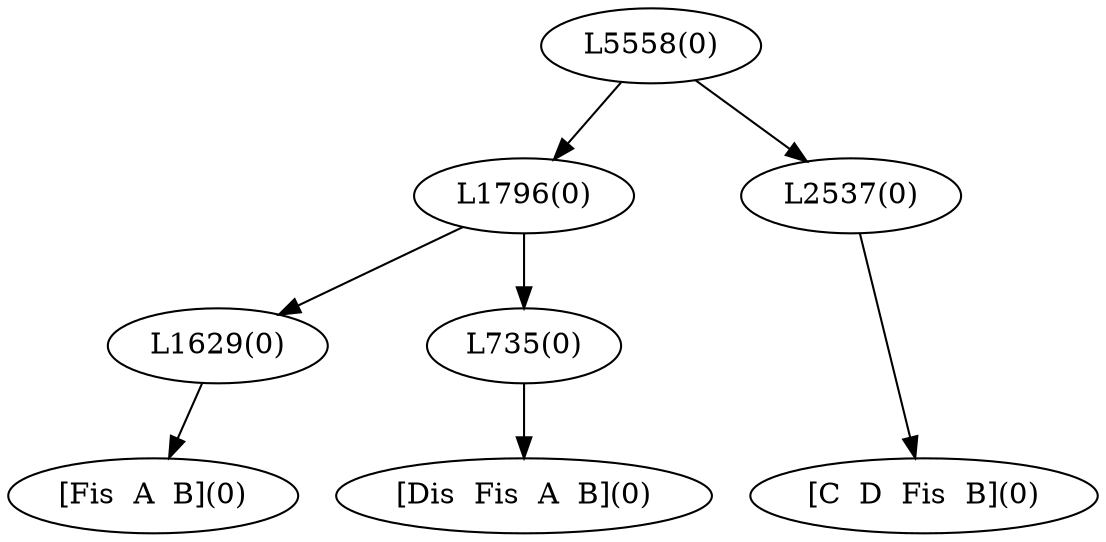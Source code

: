 digraph sample{
"L1629(0)"->"[Fis  A  B](0)"
"L735(0)"->"[Dis  Fis  A  B](0)"
"L1796(0)"->"L1629(0)"
"L1796(0)"->"L735(0)"
"L2537(0)"->"[C  D  Fis  B](0)"
"L5558(0)"->"L1796(0)"
"L5558(0)"->"L2537(0)"
{rank = min; "L5558(0)"}
{rank = same; "L1796(0)"; "L2537(0)";}
{rank = same; "L1629(0)"; "L735(0)";}
{rank = max; "[C  D  Fis  B](0)"; "[Dis  Fis  A  B](0)"; "[Fis  A  B](0)";}
}